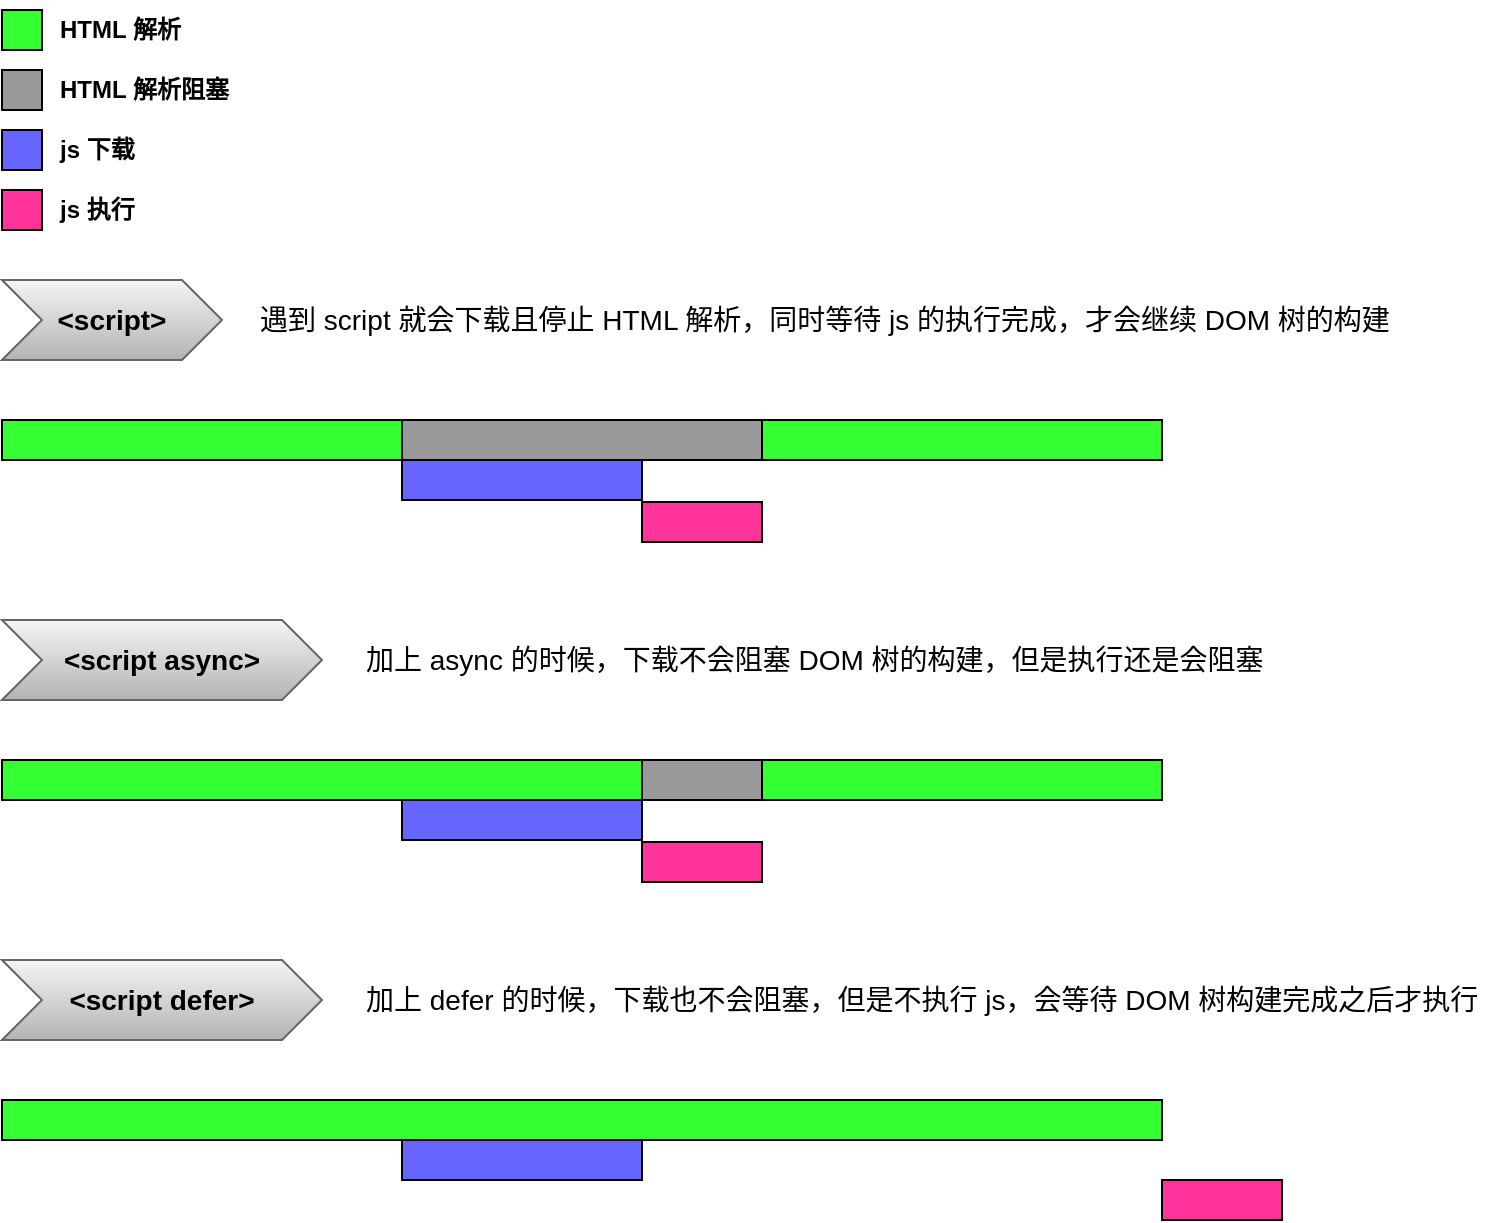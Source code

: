 <mxfile>
    <diagram id="tBObkPgj_JnJxlPLdDJt" name="async-defer">
        <mxGraphModel dx="1066" dy="619" grid="0" gridSize="10" guides="1" tooltips="1" connect="1" arrows="1" fold="1" page="0" pageScale="1" pageWidth="827" pageHeight="1169" background="#ffffff" math="0" shadow="0">
            <root>
                <mxCell id="0"/>
                <mxCell id="1" parent="0"/>
                <mxCell id="3" value="" style="whiteSpace=wrap;html=1;aspect=fixed;fillColor=#33FF33;strokeColor=#000000;fontColor=#ffffff;" vertex="1" parent="1">
                    <mxGeometry x="80" y="55" width="20" height="20" as="geometry"/>
                </mxCell>
                <mxCell id="4" value="&lt;b&gt;HTML 解析&lt;/b&gt;" style="text;html=1;strokeColor=none;fillColor=none;align=left;verticalAlign=middle;whiteSpace=wrap;rounded=0;" vertex="1" parent="1">
                    <mxGeometry x="107" y="50" width="100" height="30" as="geometry"/>
                </mxCell>
                <mxCell id="5" value="" style="whiteSpace=wrap;html=1;aspect=fixed;fillColor=#999999;strokeColor=#000000;fontColor=#333333;" vertex="1" parent="1">
                    <mxGeometry x="80" y="85" width="20" height="20" as="geometry"/>
                </mxCell>
                <mxCell id="6" value="&lt;b&gt;HTML 解析阻塞&lt;/b&gt;" style="text;html=1;strokeColor=none;fillColor=none;align=left;verticalAlign=middle;whiteSpace=wrap;rounded=0;" vertex="1" parent="1">
                    <mxGeometry x="107" y="80" width="100" height="30" as="geometry"/>
                </mxCell>
                <mxCell id="7" value="" style="whiteSpace=wrap;html=1;aspect=fixed;fillColor=#6666FF;strokeColor=#000000;fontColor=#ffffff;" vertex="1" parent="1">
                    <mxGeometry x="80" y="115" width="20" height="20" as="geometry"/>
                </mxCell>
                <mxCell id="8" value="&lt;b&gt;js 下载&lt;/b&gt;" style="text;html=1;strokeColor=none;fillColor=none;align=left;verticalAlign=middle;whiteSpace=wrap;rounded=0;" vertex="1" parent="1">
                    <mxGeometry x="107" y="110" width="100" height="30" as="geometry"/>
                </mxCell>
                <mxCell id="9" value="" style="whiteSpace=wrap;html=1;aspect=fixed;fillColor=#FF3399;strokeColor=#000000;fontColor=#ffffff;" vertex="1" parent="1">
                    <mxGeometry x="80" y="145" width="20" height="20" as="geometry"/>
                </mxCell>
                <mxCell id="10" value="&lt;b&gt;js 执行&lt;/b&gt;" style="text;html=1;strokeColor=none;fillColor=none;align=left;verticalAlign=middle;whiteSpace=wrap;rounded=0;" vertex="1" parent="1">
                    <mxGeometry x="107" y="140" width="100" height="30" as="geometry"/>
                </mxCell>
                <mxCell id="14" value="&lt;b style=&quot;border-color: var(--border-color); font-size: 12px;&quot;&gt;&lt;font style=&quot;border-color: var(--border-color); font-size: 14px;&quot;&gt;&amp;lt;script&amp;gt;&lt;/font&gt;&lt;/b&gt;" style="shape=step;perimeter=stepPerimeter;whiteSpace=wrap;html=1;fixedSize=1;strokeColor=#666666;fontSize=14;fillColor=#f5f5f5;gradientColor=#b3b3b3;" vertex="1" parent="1">
                    <mxGeometry x="80" y="190" width="110" height="40" as="geometry"/>
                </mxCell>
                <mxCell id="16" value="" style="rounded=0;whiteSpace=wrap;html=1;strokeColor=#000000;fontSize=14;fillColor=#33FF33;" vertex="1" parent="1">
                    <mxGeometry x="80" y="260" width="200" height="20" as="geometry"/>
                </mxCell>
                <mxCell id="17" value="" style="rounded=0;whiteSpace=wrap;html=1;strokeColor=#000000;fontSize=14;fillColor=#999999;" vertex="1" parent="1">
                    <mxGeometry x="280" y="260" width="200" height="20" as="geometry"/>
                </mxCell>
                <mxCell id="18" value="" style="rounded=0;whiteSpace=wrap;html=1;strokeColor=#000000;fontSize=14;fillColor=#33FF33;" vertex="1" parent="1">
                    <mxGeometry x="460" y="260" width="200" height="20" as="geometry"/>
                </mxCell>
                <mxCell id="19" value="" style="rounded=0;whiteSpace=wrap;html=1;strokeColor=#000000;fontSize=14;fillColor=#6666FF;" vertex="1" parent="1">
                    <mxGeometry x="280" y="280" width="120" height="20" as="geometry"/>
                </mxCell>
                <mxCell id="20" value="" style="rounded=0;whiteSpace=wrap;html=1;strokeColor=#000000;fontSize=14;fillColor=#FF3399;" vertex="1" parent="1">
                    <mxGeometry x="400" y="301" width="60" height="20" as="geometry"/>
                </mxCell>
                <mxCell id="21" value="遇到 script 就会下载且停止 HTML 解析，同时等待 js 的执行完成，才会继续 DOM 树的构建" style="text;html=1;strokeColor=none;fillColor=none;align=left;verticalAlign=middle;whiteSpace=wrap;rounded=0;fontSize=14;" vertex="1" parent="1">
                    <mxGeometry x="207" y="195" width="583" height="30" as="geometry"/>
                </mxCell>
                <mxCell id="23" value="&lt;b style=&quot;border-color: var(--border-color); font-size: 12px;&quot;&gt;&lt;font style=&quot;border-color: var(--border-color); font-size: 14px;&quot;&gt;&amp;lt;script async&amp;gt;&lt;/font&gt;&lt;/b&gt;" style="shape=step;perimeter=stepPerimeter;whiteSpace=wrap;html=1;fixedSize=1;strokeColor=#666666;fontSize=14;fillColor=#f5f5f5;gradientColor=#b3b3b3;" vertex="1" parent="1">
                    <mxGeometry x="80" y="360" width="160" height="40" as="geometry"/>
                </mxCell>
                <mxCell id="24" value="" style="rounded=0;whiteSpace=wrap;html=1;strokeColor=#000000;fontSize=14;fillColor=#33FF33;" vertex="1" parent="1">
                    <mxGeometry x="80" y="430" width="320" height="20" as="geometry"/>
                </mxCell>
                <mxCell id="25" value="" style="rounded=0;whiteSpace=wrap;html=1;strokeColor=#000000;fontSize=14;fillColor=#999999;" vertex="1" parent="1">
                    <mxGeometry x="400" y="430" width="60" height="20" as="geometry"/>
                </mxCell>
                <mxCell id="26" value="" style="rounded=0;whiteSpace=wrap;html=1;strokeColor=#000000;fontSize=14;fillColor=#33FF33;" vertex="1" parent="1">
                    <mxGeometry x="460" y="430" width="200" height="20" as="geometry"/>
                </mxCell>
                <mxCell id="27" value="" style="rounded=0;whiteSpace=wrap;html=1;strokeColor=#000000;fontSize=14;fillColor=#6666FF;" vertex="1" parent="1">
                    <mxGeometry x="280" y="450" width="120" height="20" as="geometry"/>
                </mxCell>
                <mxCell id="28" value="" style="rounded=0;whiteSpace=wrap;html=1;strokeColor=#000000;fontSize=14;fillColor=#FF3399;" vertex="1" parent="1">
                    <mxGeometry x="400" y="471" width="60" height="20" as="geometry"/>
                </mxCell>
                <mxCell id="29" value="加上 async 的时候，下载不会阻塞 DOM 树的构建，但是执行还是会阻塞" style="text;html=1;strokeColor=none;fillColor=none;align=left;verticalAlign=middle;whiteSpace=wrap;rounded=0;fontSize=14;" vertex="1" parent="1">
                    <mxGeometry x="260" y="365" width="563" height="30" as="geometry"/>
                </mxCell>
                <mxCell id="30" value="&lt;b style=&quot;border-color: var(--border-color); font-size: 12px;&quot;&gt;&lt;font style=&quot;border-color: var(--border-color); font-size: 14px;&quot;&gt;&amp;lt;script defer&amp;gt;&lt;/font&gt;&lt;/b&gt;" style="shape=step;perimeter=stepPerimeter;whiteSpace=wrap;html=1;fixedSize=1;strokeColor=#666666;fontSize=14;fillColor=#f5f5f5;gradientColor=#b3b3b3;" vertex="1" parent="1">
                    <mxGeometry x="80" y="530" width="160" height="40" as="geometry"/>
                </mxCell>
                <mxCell id="31" value="" style="rounded=0;whiteSpace=wrap;html=1;strokeColor=#000000;fontSize=14;fillColor=#33FF33;" vertex="1" parent="1">
                    <mxGeometry x="80" y="600" width="580" height="20" as="geometry"/>
                </mxCell>
                <mxCell id="34" value="" style="rounded=0;whiteSpace=wrap;html=1;strokeColor=#000000;fontSize=14;fillColor=#6666FF;" vertex="1" parent="1">
                    <mxGeometry x="280" y="620" width="120" height="20" as="geometry"/>
                </mxCell>
                <mxCell id="35" value="" style="rounded=0;whiteSpace=wrap;html=1;strokeColor=#000000;fontSize=14;fillColor=#FF3399;" vertex="1" parent="1">
                    <mxGeometry x="660" y="640" width="60" height="20" as="geometry"/>
                </mxCell>
                <mxCell id="36" value="加上 defer 的时候，下载也不会阻塞，但是不执行 js，会等待 DOM 树构建完成之后才执行" style="text;html=1;strokeColor=none;fillColor=none;align=left;verticalAlign=middle;whiteSpace=wrap;rounded=0;fontSize=14;" vertex="1" parent="1">
                    <mxGeometry x="260" y="535" width="563" height="30" as="geometry"/>
                </mxCell>
            </root>
        </mxGraphModel>
    </diagram>
    <diagram id="xunq0D34xiBLFE23-MTI" name="preconnect">
        <mxGraphModel dx="1466" dy="1019" grid="0" gridSize="10" guides="1" tooltips="1" connect="1" arrows="1" fold="1" page="0" pageScale="1" pageWidth="827" pageHeight="1169" math="0" shadow="0">
            <root>
                <mxCell id="0"/>
                <mxCell id="1" parent="0"/>
                <mxCell id="z0wNYJZISKAHlEuY0Ha--1" value="&lt;b style=&quot;border-color: var(--border-color); font-size: 12px;&quot;&gt;&lt;font style=&quot;border-color: var(--border-color); font-size: 14px;&quot;&gt;使用&amp;nbsp;&lt;/font&gt;&lt;/b&gt;&lt;span style=&quot;color: rgb(54, 60, 66); font-family: SourceHanSansSC, &amp;quot;JetBrains Mono&amp;quot;, -apple-system, sans-serif; orphans: 4; text-align: left;&quot;&gt;preconnect &lt;/span&gt;" style="shape=step;perimeter=stepPerimeter;whiteSpace=wrap;html=1;fixedSize=1;strokeColor=#666666;fontSize=14;fillColor=#f5f5f5;gradientColor=#b3b3b3;" vertex="1" parent="1">
                    <mxGeometry x="-120" y="-40" width="180" height="40" as="geometry"/>
                </mxCell>
                <mxCell id="z0wNYJZISKAHlEuY0Ha--2" value="&lt;b style=&quot;border-color: var(--border-color); font-size: 12px;&quot;&gt;&lt;font style=&quot;border-color: var(--border-color); font-size: 14px;&quot;&gt;不使用&amp;nbsp;&lt;/font&gt;&lt;/b&gt;&lt;span style=&quot;color: rgb(54, 60, 66); font-family: SourceHanSansSC, &amp;quot;JetBrains Mono&amp;quot;, -apple-system, sans-serif; orphans: 4; text-align: left;&quot;&gt;preconnect &lt;/span&gt;" style="shape=step;perimeter=stepPerimeter;whiteSpace=wrap;html=1;fixedSize=1;strokeColor=#666666;fontSize=14;fillColor=#f5f5f5;gradientColor=#b3b3b3;" vertex="1" parent="1">
                    <mxGeometry x="-120" y="160" width="180" height="40" as="geometry"/>
                </mxCell>
                <mxCell id="9aQbzXOVi4CPu3p5OKl4-1" value="&lt;b&gt;DNS / TCP / TLS&lt;/b&gt;" style="rounded=0;whiteSpace=wrap;html=1;strokeColor=#36393d;fontSize=14;fillColor=#FFFF00;" vertex="1" parent="1">
                    <mxGeometry x="-120" y="30" width="150" height="30" as="geometry"/>
                </mxCell>
                <mxCell id="fCE42u8kaNRr85Vkhy7W-1" value="" style="rounded=0;whiteSpace=wrap;html=1;strokeColor=#000000;fontSize=14;fillColor=#6666FF;" vertex="1" parent="1">
                    <mxGeometry x="30" y="30" width="200" height="30" as="geometry"/>
                </mxCell>
                <mxCell id="fCE42u8kaNRr85Vkhy7W-2" value="&lt;b&gt;DNS / TCP / TLS&lt;/b&gt;" style="rounded=0;whiteSpace=wrap;html=1;strokeColor=#36393d;fontSize=14;fillColor=#FFFF00;" vertex="1" parent="1">
                    <mxGeometry x="-120" y="70" width="150" height="30" as="geometry"/>
                </mxCell>
                <mxCell id="fCE42u8kaNRr85Vkhy7W-3" value="" style="endArrow=none;dashed=1;html=1;strokeWidth=2;fontSize=14;fillColor=#eeeeee;strokeColor=#808080;" edge="1" parent="1">
                    <mxGeometry width="50" height="50" relative="1" as="geometry">
                        <mxPoint x="260" y="320" as="sourcePoint"/>
                        <mxPoint x="260" y="-40" as="targetPoint"/>
                    </mxGeometry>
                </mxCell>
                <mxCell id="fCE42u8kaNRr85Vkhy7W-4" value="&lt;b&gt;DNS / TCP / TLS&lt;/b&gt;" style="rounded=0;whiteSpace=wrap;html=1;strokeColor=#36393d;fontSize=14;fillColor=#FFFF00;" vertex="1" parent="1">
                    <mxGeometry x="-120" y="230" width="150" height="30" as="geometry"/>
                </mxCell>
                <mxCell id="fCE42u8kaNRr85Vkhy7W-5" value="" style="rounded=0;whiteSpace=wrap;html=1;strokeColor=#000000;fontSize=14;fillColor=#6666FF;" vertex="1" parent="1">
                    <mxGeometry x="30" y="230" width="200" height="30" as="geometry"/>
                </mxCell>
                <mxCell id="fCE42u8kaNRr85Vkhy7W-6" value="" style="rounded=0;whiteSpace=wrap;html=1;strokeColor=#000000;fontSize=14;fillColor=#6666FF;" vertex="1" parent="1">
                    <mxGeometry x="280" y="70" width="200" height="30" as="geometry"/>
                </mxCell>
                <mxCell id="fCE42u8kaNRr85Vkhy7W-7" value="" style="endArrow=none;dashed=1;html=1;strokeWidth=2;fontSize=14;fillColor=#eeeeee;strokeColor=#808080;" edge="1" parent="1">
                    <mxGeometry width="50" height="50" relative="1" as="geometry">
                        <mxPoint x="650" y="320" as="sourcePoint"/>
                        <mxPoint x="650" y="-40" as="targetPoint"/>
                    </mxGeometry>
                </mxCell>
                <mxCell id="fCE42u8kaNRr85Vkhy7W-8" value="&lt;font style=&quot;font-size: 12px;&quot;&gt;耗时2.1秒，少去了&lt;b style=&quot;border-color: var(--border-color);&quot;&gt;DNS / TCP / TLS &lt;/b&gt;&lt;span style=&quot;border-color: var(--border-color);&quot;&gt;的耗时&lt;/span&gt;&lt;/font&gt;" style="text;html=1;strokeColor=none;fillColor=none;align=left;verticalAlign=middle;whiteSpace=wrap;rounded=0;fontSize=14;" vertex="1" parent="1">
                    <mxGeometry x="280" y="100" width="240" height="30" as="geometry"/>
                </mxCell>
                <mxCell id="fCE42u8kaNRr85Vkhy7W-9" value="&lt;b&gt;DNS / TCP / TLS&lt;/b&gt;" style="rounded=0;whiteSpace=wrap;html=1;strokeColor=#36393d;fontSize=14;fillColor=#FFFF00;" vertex="1" parent="1">
                    <mxGeometry x="280" y="230" width="150" height="30" as="geometry"/>
                </mxCell>
                <mxCell id="fCE42u8kaNRr85Vkhy7W-10" value="" style="rounded=0;whiteSpace=wrap;html=1;strokeColor=#000000;fontSize=14;fillColor=#6666FF;" vertex="1" parent="1">
                    <mxGeometry x="430" y="230" width="200" height="30" as="geometry"/>
                </mxCell>
                <mxCell id="fCE42u8kaNRr85Vkhy7W-11" value="&lt;font style=&quot;font-size: 12px;&quot;&gt;耗时2.6秒&lt;/font&gt;" style="text;html=1;strokeColor=none;fillColor=none;align=left;verticalAlign=middle;whiteSpace=wrap;rounded=0;fontSize=14;" vertex="1" parent="1">
                    <mxGeometry x="280" y="260" width="240" height="30" as="geometry"/>
                </mxCell>
                <mxCell id="fCE42u8kaNRr85Vkhy7W-13" value="&lt;span style=&quot;&quot;&gt;&lt;b&gt;第二页的表现&lt;/b&gt;&lt;/span&gt;" style="html=1;shadow=0;dashed=0;align=center;verticalAlign=middle;shape=mxgraph.arrows2.arrow;dy=0.6;dx=40;notch=0;strokeColor=#36393d;fontSize=12;fillColor=#cce5ff;" vertex="1" parent="1">
                    <mxGeometry x="186" y="-107" width="178" height="59" as="geometry"/>
                </mxCell>
            </root>
        </mxGraphModel>
    </diagram>
</mxfile>